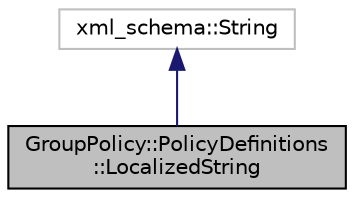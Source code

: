 digraph "GroupPolicy::PolicyDefinitions::LocalizedString"
{
 // LATEX_PDF_SIZE
  edge [fontname="Helvetica",fontsize="10",labelfontname="Helvetica",labelfontsize="10"];
  node [fontname="Helvetica",fontsize="10",shape=record];
  Node1 [label="GroupPolicy::PolicyDefinitions\l::LocalizedString",height=0.2,width=0.4,color="black", fillcolor="grey75", style="filled", fontcolor="black",tooltip="Class corresponding to the LocalizedString schema type."];
  Node2 -> Node1 [dir="back",color="midnightblue",fontsize="10",style="solid",fontname="Helvetica"];
  Node2 [label="xml_schema::String",height=0.2,width=0.4,color="grey75", fillcolor="white", style="filled",tooltip=" "];
}
